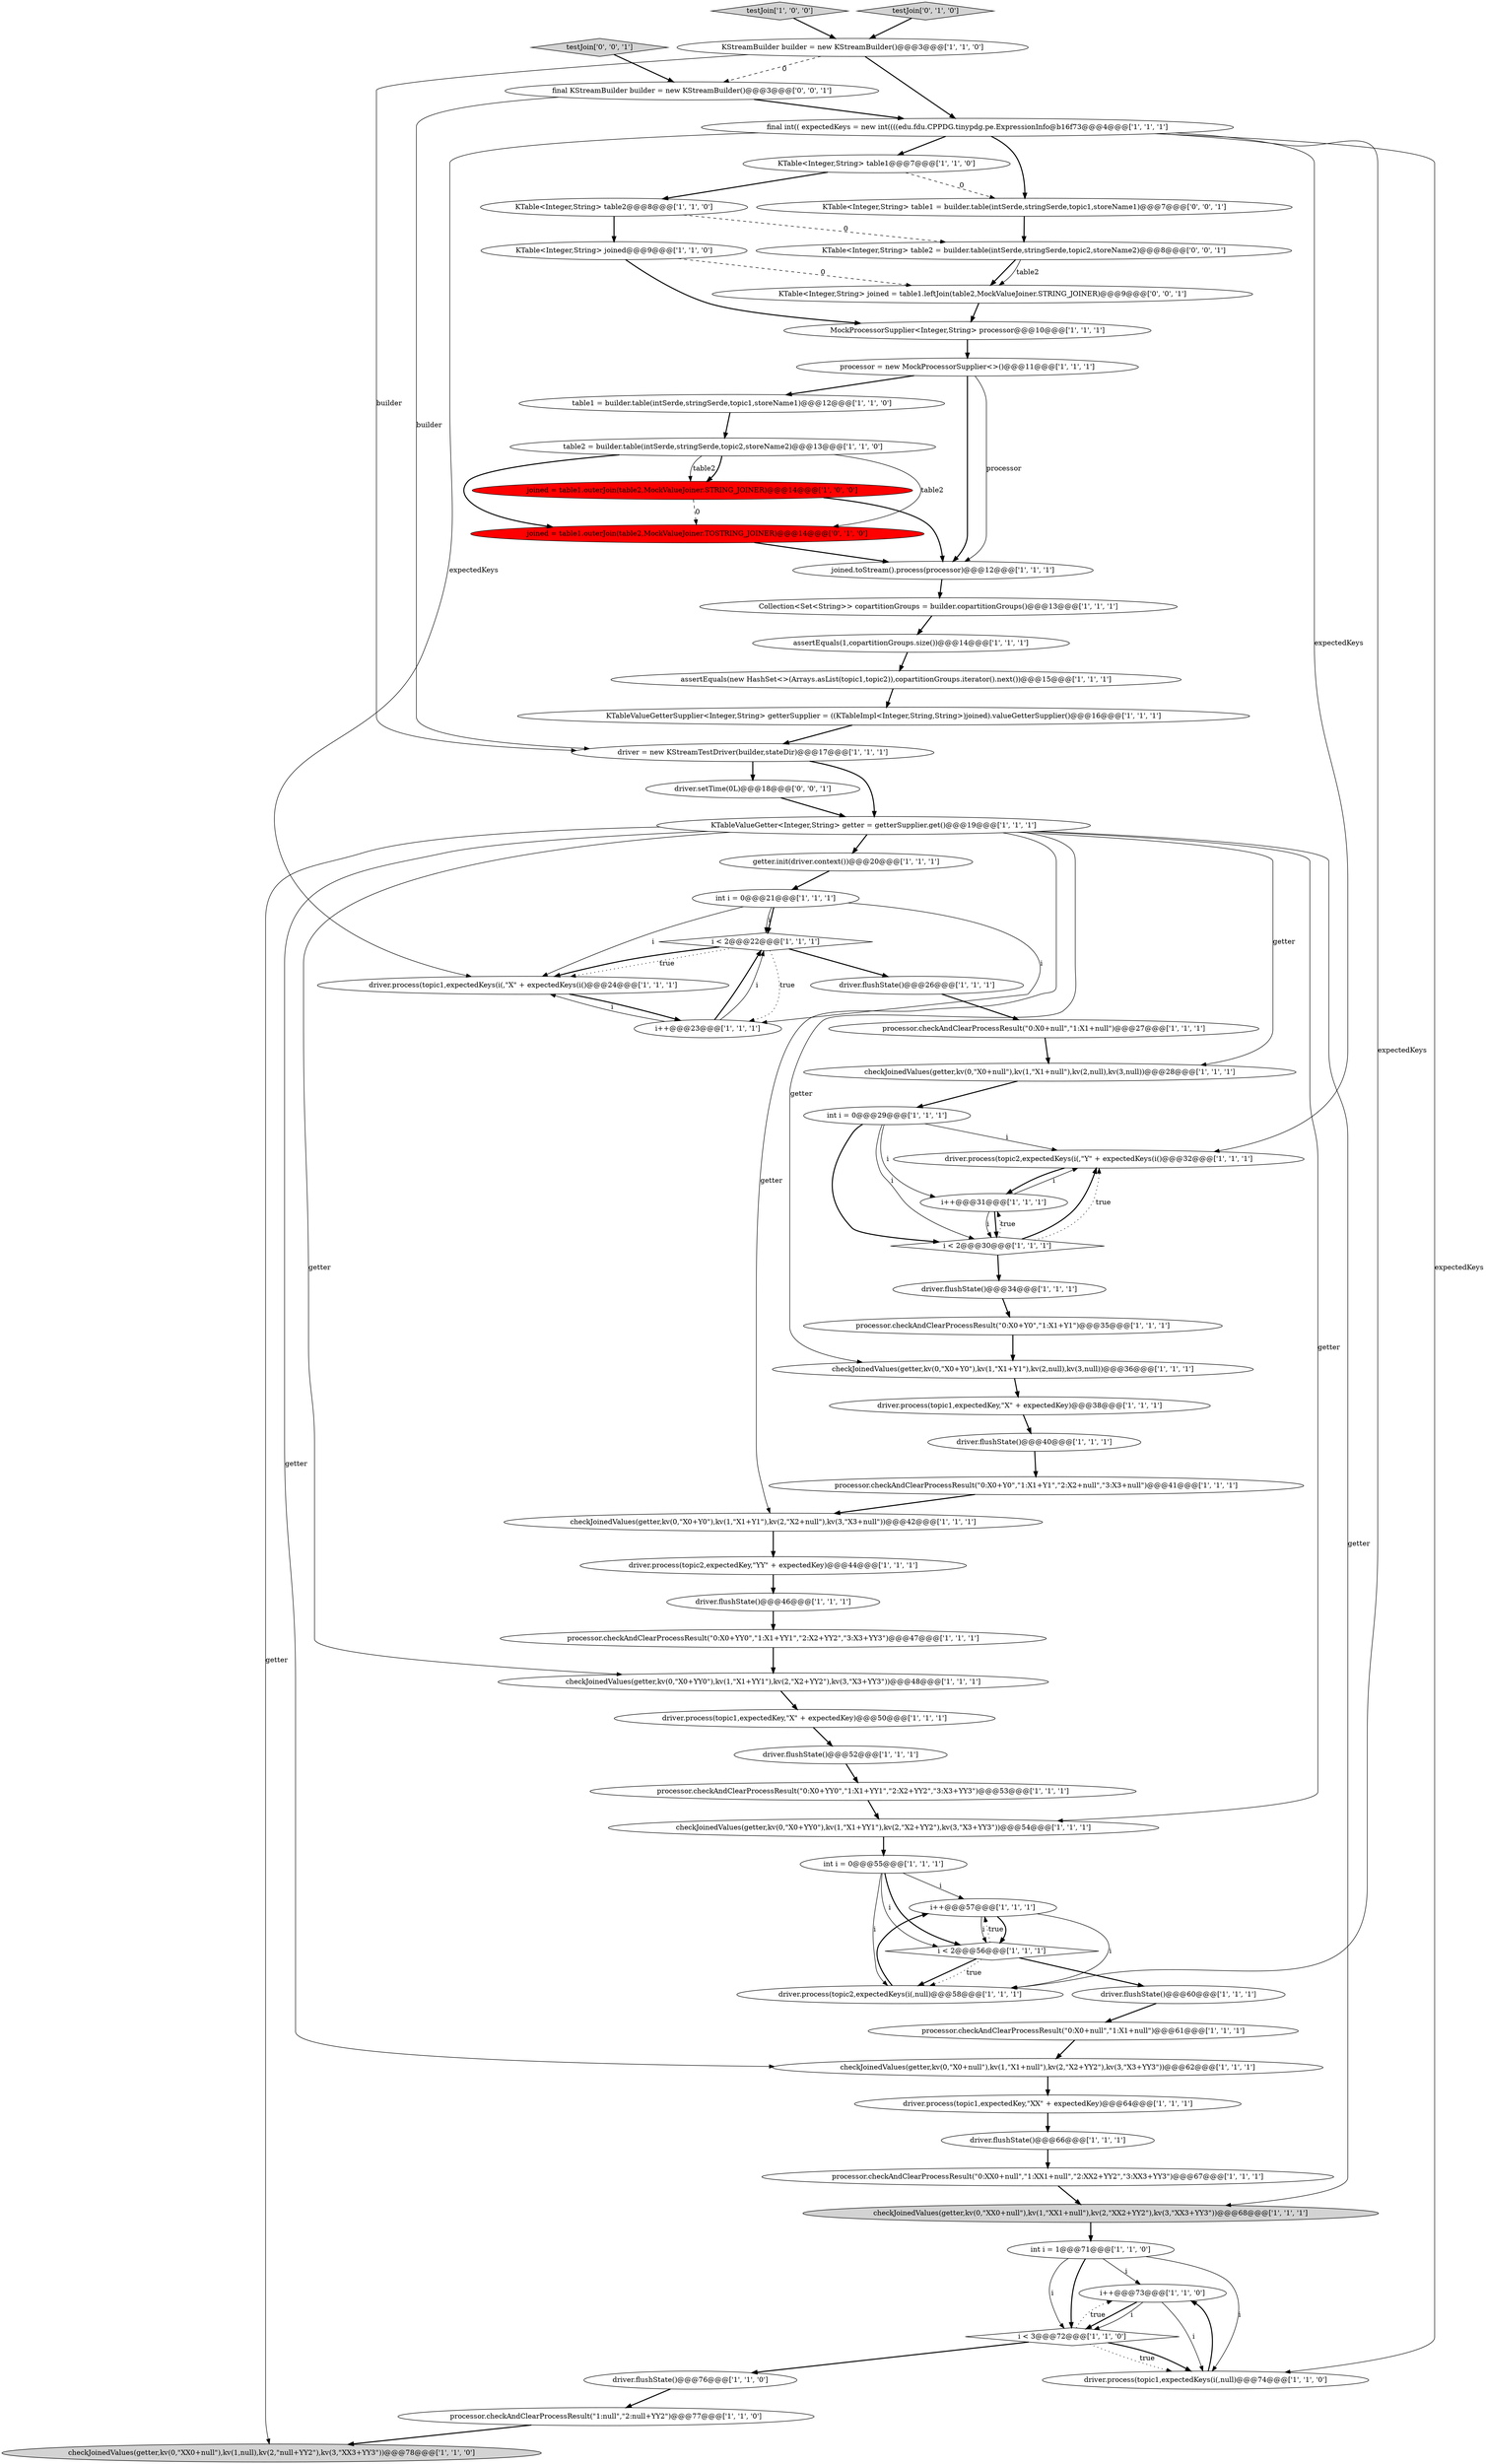 digraph {
7 [style = filled, label = "i++@@@73@@@['1', '1', '0']", fillcolor = white, shape = ellipse image = "AAA0AAABBB1BBB"];
60 [style = filled, label = "processor.checkAndClearProcessResult(\"0:X0+null\",\"1:X1+null\")@@@27@@@['1', '1', '1']", fillcolor = white, shape = ellipse image = "AAA0AAABBB1BBB"];
10 [style = filled, label = "driver.flushState()@@@40@@@['1', '1', '1']", fillcolor = white, shape = ellipse image = "AAA0AAABBB1BBB"];
50 [style = filled, label = "table2 = builder.table(intSerde,stringSerde,topic2,storeName2)@@@13@@@['1', '1', '0']", fillcolor = white, shape = ellipse image = "AAA0AAABBB1BBB"];
66 [style = filled, label = "KTable<Integer,String> table1 = builder.table(intSerde,stringSerde,topic1,storeName1)@@@7@@@['0', '0', '1']", fillcolor = white, shape = ellipse image = "AAA0AAABBB3BBB"];
26 [style = filled, label = "MockProcessorSupplier<Integer,String> processor@@@10@@@['1', '1', '1']", fillcolor = white, shape = ellipse image = "AAA0AAABBB1BBB"];
3 [style = filled, label = "joined.toStream().process(processor)@@@12@@@['1', '1', '1']", fillcolor = white, shape = ellipse image = "AAA0AAABBB1BBB"];
68 [style = filled, label = "final KStreamBuilder builder = new KStreamBuilder()@@@3@@@['0', '0', '1']", fillcolor = white, shape = ellipse image = "AAA0AAABBB3BBB"];
55 [style = filled, label = "KTable<Integer,String> joined@@@9@@@['1', '1', '0']", fillcolor = white, shape = ellipse image = "AAA0AAABBB1BBB"];
23 [style = filled, label = "driver.flushState()@@@46@@@['1', '1', '1']", fillcolor = white, shape = ellipse image = "AAA0AAABBB1BBB"];
49 [style = filled, label = "driver = new KStreamTestDriver(builder,stateDir)@@@17@@@['1', '1', '1']", fillcolor = white, shape = ellipse image = "AAA0AAABBB1BBB"];
17 [style = filled, label = "i < 2@@@22@@@['1', '1', '1']", fillcolor = white, shape = diamond image = "AAA0AAABBB1BBB"];
59 [style = filled, label = "getter.init(driver.context())@@@20@@@['1', '1', '1']", fillcolor = white, shape = ellipse image = "AAA0AAABBB1BBB"];
44 [style = filled, label = "testJoin['1', '0', '0']", fillcolor = lightgray, shape = diamond image = "AAA0AAABBB1BBB"];
33 [style = filled, label = "assertEquals(1,copartitionGroups.size())@@@14@@@['1', '1', '1']", fillcolor = white, shape = ellipse image = "AAA0AAABBB1BBB"];
51 [style = filled, label = "Collection<Set<String>> copartitionGroups = builder.copartitionGroups()@@@13@@@['1', '1', '1']", fillcolor = white, shape = ellipse image = "AAA0AAABBB1BBB"];
45 [style = filled, label = "int i = 0@@@29@@@['1', '1', '1']", fillcolor = white, shape = ellipse image = "AAA0AAABBB1BBB"];
54 [style = filled, label = "driver.flushState()@@@52@@@['1', '1', '1']", fillcolor = white, shape = ellipse image = "AAA0AAABBB1BBB"];
63 [style = filled, label = "testJoin['0', '1', '0']", fillcolor = lightgray, shape = diamond image = "AAA0AAABBB2BBB"];
65 [style = filled, label = "KTable<Integer,String> table2 = builder.table(intSerde,stringSerde,topic2,storeName2)@@@8@@@['0', '0', '1']", fillcolor = white, shape = ellipse image = "AAA0AAABBB3BBB"];
15 [style = filled, label = "driver.flushState()@@@26@@@['1', '1', '1']", fillcolor = white, shape = ellipse image = "AAA0AAABBB1BBB"];
34 [style = filled, label = "processor.checkAndClearProcessResult(\"0:X0+YY0\",\"1:X1+YY1\",\"2:X2+YY2\",\"3:X3+YY3\")@@@47@@@['1', '1', '1']", fillcolor = white, shape = ellipse image = "AAA0AAABBB1BBB"];
22 [style = filled, label = "checkJoinedValues(getter,kv(0,\"XX0+null\"),kv(1,null),kv(2,\"null+YY2\"),kv(3,\"XX3+YY3\"))@@@78@@@['1', '1', '0']", fillcolor = lightgray, shape = ellipse image = "AAA0AAABBB1BBB"];
36 [style = filled, label = "joined = table1.outerJoin(table2,MockValueJoiner.STRING_JOINER)@@@14@@@['1', '0', '0']", fillcolor = red, shape = ellipse image = "AAA1AAABBB1BBB"];
70 [style = filled, label = "driver.setTime(0L)@@@18@@@['0', '0', '1']", fillcolor = white, shape = ellipse image = "AAA0AAABBB3BBB"];
46 [style = filled, label = "driver.process(topic1,expectedKey,\"XX\" + expectedKey)@@@64@@@['1', '1', '1']", fillcolor = white, shape = ellipse image = "AAA0AAABBB1BBB"];
31 [style = filled, label = "KTableValueGetter<Integer,String> getter = getterSupplier.get()@@@19@@@['1', '1', '1']", fillcolor = white, shape = ellipse image = "AAA0AAABBB1BBB"];
21 [style = filled, label = "processor.checkAndClearProcessResult(\"0:XX0+null\",\"1:XX1+null\",\"2:XX2+YY2\",\"3:XX3+YY3\")@@@67@@@['1', '1', '1']", fillcolor = white, shape = ellipse image = "AAA0AAABBB1BBB"];
30 [style = filled, label = "driver.process(topic2,expectedKeys(i(,\"Y\" + expectedKeys(i()@@@32@@@['1', '1', '1']", fillcolor = white, shape = ellipse image = "AAA0AAABBB1BBB"];
6 [style = filled, label = "KTable<Integer,String> table1@@@7@@@['1', '1', '0']", fillcolor = white, shape = ellipse image = "AAA0AAABBB1BBB"];
16 [style = filled, label = "processor.checkAndClearProcessResult(\"0:X0+Y0\",\"1:X1+Y1\")@@@35@@@['1', '1', '1']", fillcolor = white, shape = ellipse image = "AAA0AAABBB1BBB"];
5 [style = filled, label = "checkJoinedValues(getter,kv(0,\"XX0+null\"),kv(1,\"XX1+null\"),kv(2,\"XX2+YY2\"),kv(3,\"XX3+YY3\"))@@@68@@@['1', '1', '1']", fillcolor = lightgray, shape = ellipse image = "AAA0AAABBB1BBB"];
24 [style = filled, label = "driver.flushState()@@@60@@@['1', '1', '1']", fillcolor = white, shape = ellipse image = "AAA0AAABBB1BBB"];
19 [style = filled, label = "driver.process(topic1,expectedKeys(i(,\"X\" + expectedKeys(i()@@@24@@@['1', '1', '1']", fillcolor = white, shape = ellipse image = "AAA0AAABBB1BBB"];
25 [style = filled, label = "i++@@@23@@@['1', '1', '1']", fillcolor = white, shape = ellipse image = "AAA0AAABBB1BBB"];
32 [style = filled, label = "i++@@@31@@@['1', '1', '1']", fillcolor = white, shape = ellipse image = "AAA0AAABBB1BBB"];
39 [style = filled, label = "final int(( expectedKeys = new int((((edu.fdu.CPPDG.tinypdg.pe.ExpressionInfo@b16f73@@@4@@@['1', '1', '1']", fillcolor = white, shape = ellipse image = "AAA0AAABBB1BBB"];
38 [style = filled, label = "i < 2@@@30@@@['1', '1', '1']", fillcolor = white, shape = diamond image = "AAA0AAABBB1BBB"];
18 [style = filled, label = "checkJoinedValues(getter,kv(0,\"X0+YY0\"),kv(1,\"X1+YY1\"),kv(2,\"X2+YY2\"),kv(3,\"X3+YY3\"))@@@48@@@['1', '1', '1']", fillcolor = white, shape = ellipse image = "AAA0AAABBB1BBB"];
20 [style = filled, label = "i++@@@57@@@['1', '1', '1']", fillcolor = white, shape = ellipse image = "AAA0AAABBB1BBB"];
42 [style = filled, label = "KTable<Integer,String> table2@@@8@@@['1', '1', '0']", fillcolor = white, shape = ellipse image = "AAA0AAABBB1BBB"];
13 [style = filled, label = "driver.process(topic1,expectedKey,\"X\" + expectedKey)@@@50@@@['1', '1', '1']", fillcolor = white, shape = ellipse image = "AAA0AAABBB1BBB"];
57 [style = filled, label = "driver.process(topic1,expectedKey,\"X\" + expectedKey)@@@38@@@['1', '1', '1']", fillcolor = white, shape = ellipse image = "AAA0AAABBB1BBB"];
47 [style = filled, label = "KTableValueGetterSupplier<Integer,String> getterSupplier = ((KTableImpl<Integer,String,String>)joined).valueGetterSupplier()@@@16@@@['1', '1', '1']", fillcolor = white, shape = ellipse image = "AAA0AAABBB1BBB"];
27 [style = filled, label = "driver.process(topic2,expectedKeys(i(,null)@@@58@@@['1', '1', '1']", fillcolor = white, shape = ellipse image = "AAA0AAABBB1BBB"];
2 [style = filled, label = "i < 3@@@72@@@['1', '1', '0']", fillcolor = white, shape = diamond image = "AAA0AAABBB1BBB"];
58 [style = filled, label = "checkJoinedValues(getter,kv(0,\"X0+YY0\"),kv(1,\"X1+YY1\"),kv(2,\"X2+YY2\"),kv(3,\"X3+YY3\"))@@@54@@@['1', '1', '1']", fillcolor = white, shape = ellipse image = "AAA0AAABBB1BBB"];
4 [style = filled, label = "int i = 1@@@71@@@['1', '1', '0']", fillcolor = white, shape = ellipse image = "AAA0AAABBB1BBB"];
28 [style = filled, label = "checkJoinedValues(getter,kv(0,\"X0+null\"),kv(1,\"X1+null\"),kv(2,null),kv(3,null))@@@28@@@['1', '1', '1']", fillcolor = white, shape = ellipse image = "AAA0AAABBB1BBB"];
40 [style = filled, label = "int i = 0@@@21@@@['1', '1', '1']", fillcolor = white, shape = ellipse image = "AAA0AAABBB1BBB"];
29 [style = filled, label = "checkJoinedValues(getter,kv(0,\"X0+Y0\"),kv(1,\"X1+Y1\"),kv(2,null),kv(3,null))@@@36@@@['1', '1', '1']", fillcolor = white, shape = ellipse image = "AAA0AAABBB1BBB"];
43 [style = filled, label = "checkJoinedValues(getter,kv(0,\"X0+null\"),kv(1,\"X1+null\"),kv(2,\"X2+YY2\"),kv(3,\"X3+YY3\"))@@@62@@@['1', '1', '1']", fillcolor = white, shape = ellipse image = "AAA0AAABBB1BBB"];
48 [style = filled, label = "driver.process(topic1,expectedKeys(i(,null)@@@74@@@['1', '1', '0']", fillcolor = white, shape = ellipse image = "AAA0AAABBB1BBB"];
35 [style = filled, label = "processor.checkAndClearProcessResult(\"0:X0+Y0\",\"1:X1+Y1\",\"2:X2+null\",\"3:X3+null\")@@@41@@@['1', '1', '1']", fillcolor = white, shape = ellipse image = "AAA0AAABBB1BBB"];
1 [style = filled, label = "KStreamBuilder builder = new KStreamBuilder()@@@3@@@['1', '1', '0']", fillcolor = white, shape = ellipse image = "AAA0AAABBB1BBB"];
56 [style = filled, label = "assertEquals(new HashSet<>(Arrays.asList(topic1,topic2)),copartitionGroups.iterator().next())@@@15@@@['1', '1', '1']", fillcolor = white, shape = ellipse image = "AAA0AAABBB1BBB"];
67 [style = filled, label = "KTable<Integer,String> joined = table1.leftJoin(table2,MockValueJoiner.STRING_JOINER)@@@9@@@['0', '0', '1']", fillcolor = white, shape = ellipse image = "AAA0AAABBB3BBB"];
62 [style = filled, label = "driver.process(topic2,expectedKey,\"YY\" + expectedKey)@@@44@@@['1', '1', '1']", fillcolor = white, shape = ellipse image = "AAA0AAABBB1BBB"];
12 [style = filled, label = "driver.flushState()@@@66@@@['1', '1', '1']", fillcolor = white, shape = ellipse image = "AAA0AAABBB1BBB"];
64 [style = filled, label = "joined = table1.outerJoin(table2,MockValueJoiner.TOSTRING_JOINER)@@@14@@@['0', '1', '0']", fillcolor = red, shape = ellipse image = "AAA1AAABBB2BBB"];
8 [style = filled, label = "i < 2@@@56@@@['1', '1', '1']", fillcolor = white, shape = diamond image = "AAA0AAABBB1BBB"];
41 [style = filled, label = "driver.flushState()@@@76@@@['1', '1', '0']", fillcolor = white, shape = ellipse image = "AAA0AAABBB1BBB"];
52 [style = filled, label = "processor.checkAndClearProcessResult(\"0:X0+YY0\",\"1:X1+YY1\",\"2:X2+YY2\",\"3:X3+YY3\")@@@53@@@['1', '1', '1']", fillcolor = white, shape = ellipse image = "AAA0AAABBB1BBB"];
61 [style = filled, label = "driver.flushState()@@@34@@@['1', '1', '1']", fillcolor = white, shape = ellipse image = "AAA0AAABBB1BBB"];
0 [style = filled, label = "table1 = builder.table(intSerde,stringSerde,topic1,storeName1)@@@12@@@['1', '1', '0']", fillcolor = white, shape = ellipse image = "AAA0AAABBB1BBB"];
11 [style = filled, label = "processor.checkAndClearProcessResult(\"0:X0+null\",\"1:X1+null\")@@@61@@@['1', '1', '1']", fillcolor = white, shape = ellipse image = "AAA0AAABBB1BBB"];
53 [style = filled, label = "int i = 0@@@55@@@['1', '1', '1']", fillcolor = white, shape = ellipse image = "AAA0AAABBB1BBB"];
69 [style = filled, label = "testJoin['0', '0', '1']", fillcolor = lightgray, shape = diamond image = "AAA0AAABBB3BBB"];
14 [style = filled, label = "checkJoinedValues(getter,kv(0,\"X0+Y0\"),kv(1,\"X1+Y1\"),kv(2,\"X2+null\"),kv(3,\"X3+null\"))@@@42@@@['1', '1', '1']", fillcolor = white, shape = ellipse image = "AAA0AAABBB1BBB"];
37 [style = filled, label = "processor = new MockProcessorSupplier<>()@@@11@@@['1', '1', '1']", fillcolor = white, shape = ellipse image = "AAA0AAABBB1BBB"];
9 [style = filled, label = "processor.checkAndClearProcessResult(\"1:null\",\"2:null+YY2\")@@@77@@@['1', '1', '0']", fillcolor = white, shape = ellipse image = "AAA0AAABBB1BBB"];
37->0 [style = bold, label=""];
65->67 [style = bold, label=""];
64->3 [style = bold, label=""];
1->49 [style = solid, label="builder"];
34->18 [style = bold, label=""];
10->35 [style = bold, label=""];
39->6 [style = bold, label=""];
41->9 [style = bold, label=""];
69->68 [style = bold, label=""];
39->30 [style = solid, label="expectedKeys"];
56->47 [style = bold, label=""];
37->3 [style = bold, label=""];
4->2 [style = solid, label="i"];
47->49 [style = bold, label=""];
38->30 [style = bold, label=""];
24->11 [style = bold, label=""];
2->48 [style = dotted, label="true"];
45->38 [style = bold, label=""];
53->27 [style = solid, label="i"];
33->56 [style = bold, label=""];
44->1 [style = bold, label=""];
8->20 [style = dotted, label="true"];
70->31 [style = bold, label=""];
31->18 [style = solid, label="getter"];
62->23 [style = bold, label=""];
8->27 [style = bold, label=""];
49->70 [style = bold, label=""];
28->45 [style = bold, label=""];
54->52 [style = bold, label=""];
32->30 [style = solid, label="i"];
42->65 [style = dashed, label="0"];
25->19 [style = solid, label="i"];
63->1 [style = bold, label=""];
68->39 [style = bold, label=""];
12->21 [style = bold, label=""];
16->29 [style = bold, label=""];
55->26 [style = bold, label=""];
11->43 [style = bold, label=""];
4->2 [style = bold, label=""];
67->26 [style = bold, label=""];
3->51 [style = bold, label=""];
43->46 [style = bold, label=""];
19->25 [style = bold, label=""];
31->28 [style = solid, label="getter"];
31->22 [style = solid, label="getter"];
52->58 [style = bold, label=""];
20->8 [style = bold, label=""];
39->27 [style = solid, label="expectedKeys"];
49->31 [style = bold, label=""];
7->2 [style = bold, label=""];
39->66 [style = bold, label=""];
39->19 [style = solid, label="expectedKeys"];
40->17 [style = bold, label=""];
17->15 [style = bold, label=""];
31->43 [style = solid, label="getter"];
26->37 [style = bold, label=""];
1->68 [style = dashed, label="0"];
29->57 [style = bold, label=""];
31->58 [style = solid, label="getter"];
27->20 [style = bold, label=""];
65->67 [style = solid, label="table2"];
8->24 [style = bold, label=""];
1->39 [style = bold, label=""];
9->22 [style = bold, label=""];
66->65 [style = bold, label=""];
2->48 [style = bold, label=""];
2->41 [style = bold, label=""];
40->19 [style = solid, label="i"];
4->7 [style = solid, label="i"];
20->8 [style = solid, label="i"];
55->67 [style = dashed, label="0"];
31->14 [style = solid, label="getter"];
31->59 [style = bold, label=""];
50->64 [style = solid, label="table2"];
6->66 [style = dashed, label="0"];
7->2 [style = solid, label="i"];
13->54 [style = bold, label=""];
6->42 [style = bold, label=""];
38->32 [style = dotted, label="true"];
30->32 [style = bold, label=""];
31->29 [style = solid, label="getter"];
42->55 [style = bold, label=""];
25->17 [style = bold, label=""];
35->14 [style = bold, label=""];
37->3 [style = solid, label="processor"];
38->30 [style = dotted, label="true"];
21->5 [style = bold, label=""];
4->48 [style = solid, label="i"];
58->53 [style = bold, label=""];
50->36 [style = solid, label="table2"];
31->5 [style = solid, label="getter"];
17->25 [style = dotted, label="true"];
40->17 [style = solid, label="i"];
60->28 [style = bold, label=""];
5->4 [style = bold, label=""];
17->19 [style = dotted, label="true"];
50->64 [style = bold, label=""];
53->8 [style = bold, label=""];
48->7 [style = bold, label=""];
68->49 [style = solid, label="builder"];
39->48 [style = solid, label="expectedKeys"];
15->60 [style = bold, label=""];
61->16 [style = bold, label=""];
46->12 [style = bold, label=""];
59->40 [style = bold, label=""];
53->20 [style = solid, label="i"];
45->30 [style = solid, label="i"];
38->61 [style = bold, label=""];
7->48 [style = solid, label="i"];
17->19 [style = bold, label=""];
53->8 [style = solid, label="i"];
0->50 [style = bold, label=""];
36->64 [style = dashed, label="0"];
32->38 [style = solid, label="i"];
20->27 [style = solid, label="i"];
32->38 [style = bold, label=""];
45->38 [style = solid, label="i"];
50->36 [style = bold, label=""];
2->7 [style = dotted, label="true"];
18->13 [style = bold, label=""];
23->34 [style = bold, label=""];
25->17 [style = solid, label="i"];
40->25 [style = solid, label="i"];
45->32 [style = solid, label="i"];
14->62 [style = bold, label=""];
8->27 [style = dotted, label="true"];
57->10 [style = bold, label=""];
51->33 [style = bold, label=""];
36->3 [style = bold, label=""];
}
